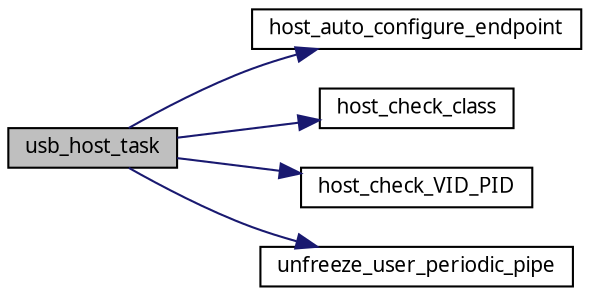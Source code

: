 digraph G
{
  edge [fontname="FreeSans.ttf",fontsize=10,labelfontname="FreeSans.ttf",labelfontsize=10];
  node [fontname="FreeSans.ttf",fontsize=10,shape=record];
  rankdir=LR;
  Node1 [label="usb_host_task",height=0.2,width=0.4,color="black", fillcolor="grey75", style="filled" fontcolor="black"];
  Node1 -> Node2 [color="midnightblue",fontsize=10,style="solid",fontname="FreeSans.ttf"];
  Node2 [label="host_auto_configure_endpoint",height=0.2,width=0.4,color="black", fillcolor="white", style="filled",URL="$a00097.html#gef82869f4fd052f7ca4b566937863070"];
  Node1 -> Node3 [color="midnightblue",fontsize=10,style="solid",fontname="FreeSans.ttf"];
  Node3 [label="host_check_class",height=0.2,width=0.4,color="black", fillcolor="white", style="filled",URL="$a00097.html#gaaf832167b2cadf3eefabf30ce58dffb",tooltip="host_check_class"];
  Node1 -> Node4 [color="midnightblue",fontsize=10,style="solid",fontname="FreeSans.ttf"];
  Node4 [label="host_check_VID_PID",height=0.2,width=0.4,color="black", fillcolor="white", style="filled",URL="$a00097.html#g08394bbb55b8aad2c2a53447b8718a6e",tooltip="host_check_VID_PID"];
  Node1 -> Node5 [color="midnightblue",fontsize=10,style="solid",fontname="FreeSans.ttf"];
  Node5 [label="unfreeze_user_periodic_pipe",height=0.2,width=0.4,color="black", fillcolor="white", style="filled",URL="$a00097.html#g7ec93e06da874bd5a114a1cd779a7b7b"];
}
